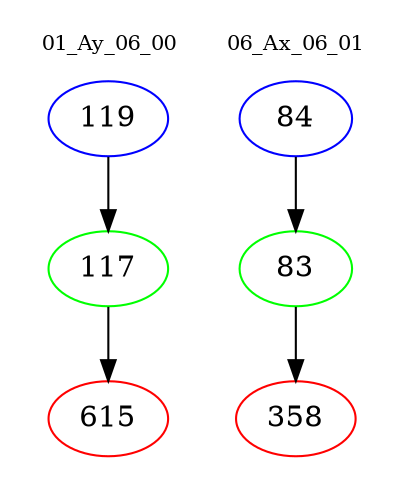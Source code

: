 digraph{
subgraph cluster_0 {
color = white
label = "01_Ay_06_00";
fontsize=10;
T0_119 [label="119", color="blue"]
T0_119 -> T0_117 [color="black"]
T0_117 [label="117", color="green"]
T0_117 -> T0_615 [color="black"]
T0_615 [label="615", color="red"]
}
subgraph cluster_1 {
color = white
label = "06_Ax_06_01";
fontsize=10;
T1_84 [label="84", color="blue"]
T1_84 -> T1_83 [color="black"]
T1_83 [label="83", color="green"]
T1_83 -> T1_358 [color="black"]
T1_358 [label="358", color="red"]
}
}
